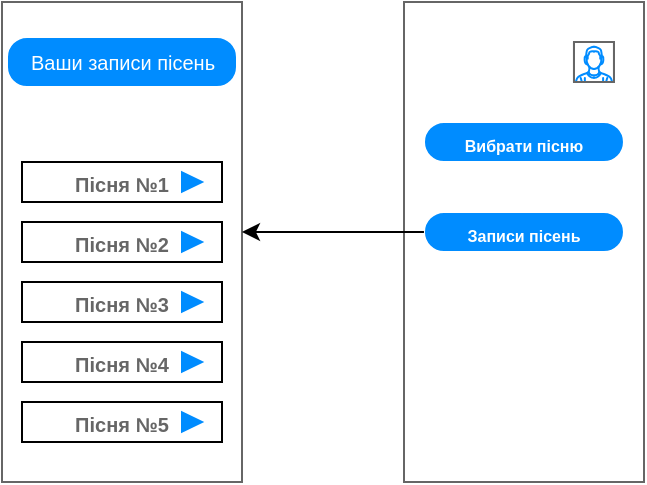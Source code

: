 <mxfile version="22.0.4" type="device">
  <diagram name="Страница — 1" id="UUIv-CyLAzV-LKLumnwl">
    <mxGraphModel dx="682" dy="434" grid="1" gridSize="10" guides="1" tooltips="1" connect="1" arrows="1" fold="1" page="1" pageScale="1" pageWidth="826" pageHeight="1169" math="0" shadow="0">
      <root>
        <mxCell id="0" />
        <mxCell id="1" parent="0" />
        <mxCell id="1ZE-qpVFjCrr7qoj35lz-1" value="" style="strokeWidth=1;shadow=0;dashed=0;align=center;html=1;shape=mxgraph.mockup.containers.rrect;rSize=0;strokeColor=#666666;" vertex="1" parent="1">
          <mxGeometry x="321" y="160" width="120" height="240" as="geometry" />
        </mxCell>
        <mxCell id="1ZE-qpVFjCrr7qoj35lz-2" value="" style="verticalLabelPosition=bottom;shadow=0;dashed=0;align=center;html=1;verticalAlign=top;strokeWidth=1;shape=mxgraph.mockup.containers.userMale;strokeColor=#666666;strokeColor2=#008cff;" vertex="1" parent="1">
          <mxGeometry x="405.99" y="180" width="20" height="20" as="geometry" />
        </mxCell>
        <mxCell id="1ZE-qpVFjCrr7qoj35lz-3" value="&lt;span style=&quot;font-size: 8px;&quot;&gt;Вибрати пісню&lt;/span&gt;" style="strokeWidth=1;shadow=0;dashed=0;align=center;html=1;shape=mxgraph.mockup.buttons.button;strokeColor=#ffffff;fontColor=#ffffff;mainText=;buttonStyle=round;fontSize=17;fontStyle=1;fillColor=#008cff;whiteSpace=wrap;" vertex="1" parent="1">
          <mxGeometry x="330.99" y="220" width="100" height="20" as="geometry" />
        </mxCell>
        <mxCell id="1ZE-qpVFjCrr7qoj35lz-4" value="&lt;span style=&quot;font-size: 8px;&quot;&gt;Записи пісень&lt;/span&gt;" style="strokeWidth=1;shadow=0;dashed=0;align=center;html=1;shape=mxgraph.mockup.buttons.button;strokeColor=#ffffff;fontColor=#ffffff;mainText=;buttonStyle=round;fontSize=17;fontStyle=1;fillColor=#008cff;whiteSpace=wrap;" vertex="1" parent="1">
          <mxGeometry x="330.99" y="265" width="100" height="20" as="geometry" />
        </mxCell>
        <mxCell id="1ZE-qpVFjCrr7qoj35lz-34" value="" style="strokeWidth=1;shadow=0;dashed=0;align=center;html=1;shape=mxgraph.mockup.containers.rrect;rSize=0;strokeColor=#666666;" vertex="1" parent="1">
          <mxGeometry x="120" y="160" width="120" height="240" as="geometry" />
        </mxCell>
        <mxCell id="1ZE-qpVFjCrr7qoj35lz-35" value="&lt;font color=&quot;#ffffff&quot;&gt;&lt;span style=&quot;font-size: 10px;&quot;&gt;Ваши записи пісень&lt;/span&gt;&lt;/font&gt;" style="strokeWidth=1;shadow=0;dashed=0;align=center;html=1;shape=mxgraph.mockup.buttons.multiButton;fillColor=#008cff;strokeColor=#FFFFFF;mainText=;subText=;" vertex="1" parent="1">
          <mxGeometry x="122.5" y="177.5" width="115" height="25" as="geometry" />
        </mxCell>
        <mxCell id="1ZE-qpVFjCrr7qoj35lz-36" value="" style="strokeWidth=1;shadow=0;dashed=0;align=center;html=1;shape=mxgraph.mockup.anchor;fontSize=16;fontColor=#ffffff;fontStyle=1;whiteSpace=wrap;" vertex="1" parent="1ZE-qpVFjCrr7qoj35lz-35">
          <mxGeometry y="4" width="115.0" height="10" as="geometry" />
        </mxCell>
        <mxCell id="1ZE-qpVFjCrr7qoj35lz-37" value="&lt;span style=&quot;font-size: 10px;&quot;&gt;Пісня №1&lt;/span&gt;" style="strokeColor=inherit;fillColor=inherit;gradientColor=inherit;strokeWidth=1;shadow=0;dashed=0;align=center;html=1;shape=mxgraph.mockup.containers.rrect;rSize=0;fontSize=17;fontColor=#666666;fontStyle=1;resizeWidth=1;whiteSpace=wrap;" vertex="1" parent="1">
          <mxGeometry x="130" y="240" width="100" height="20" as="geometry" />
        </mxCell>
        <mxCell id="1ZE-qpVFjCrr7qoj35lz-38" value="&lt;span style=&quot;font-size: 10px;&quot;&gt;Пісня №2&lt;/span&gt;" style="strokeColor=inherit;fillColor=inherit;gradientColor=inherit;strokeWidth=1;shadow=0;dashed=0;align=center;html=1;shape=mxgraph.mockup.containers.rrect;rSize=0;fontSize=17;fontColor=#666666;fontStyle=1;resizeWidth=1;whiteSpace=wrap;" vertex="1" parent="1">
          <mxGeometry x="130" y="270" width="100" height="20" as="geometry" />
        </mxCell>
        <mxCell id="1ZE-qpVFjCrr7qoj35lz-39" value="&lt;span style=&quot;font-size: 10px;&quot;&gt;Пісня №3&lt;/span&gt;" style="strokeColor=inherit;fillColor=inherit;gradientColor=inherit;strokeWidth=1;shadow=0;dashed=0;align=center;html=1;shape=mxgraph.mockup.containers.rrect;rSize=0;fontSize=17;fontColor=#666666;fontStyle=1;resizeWidth=1;whiteSpace=wrap;" vertex="1" parent="1">
          <mxGeometry x="130" y="300" width="100" height="20" as="geometry" />
        </mxCell>
        <mxCell id="1ZE-qpVFjCrr7qoj35lz-40" value="&lt;span style=&quot;font-size: 10px;&quot;&gt;Пісня №4&lt;/span&gt;" style="strokeColor=inherit;fillColor=inherit;gradientColor=inherit;strokeWidth=1;shadow=0;dashed=0;align=center;html=1;shape=mxgraph.mockup.containers.rrect;rSize=0;fontSize=17;fontColor=#666666;fontStyle=1;resizeWidth=1;whiteSpace=wrap;" vertex="1" parent="1">
          <mxGeometry x="130" y="330" width="100" height="20" as="geometry" />
        </mxCell>
        <mxCell id="1ZE-qpVFjCrr7qoj35lz-41" value="&lt;span style=&quot;font-size: 10px;&quot;&gt;Пісня №5&lt;/span&gt;" style="strokeColor=inherit;fillColor=inherit;gradientColor=inherit;strokeWidth=1;shadow=0;dashed=0;align=center;html=1;shape=mxgraph.mockup.containers.rrect;rSize=0;fontSize=17;fontColor=#666666;fontStyle=1;resizeWidth=1;whiteSpace=wrap;" vertex="1" parent="1">
          <mxGeometry x="130" y="360" width="100" height="20" as="geometry" />
        </mxCell>
        <mxCell id="1ZE-qpVFjCrr7qoj35lz-42" value="" style="html=1;shadow=0;dashed=0;align=center;verticalAlign=middle;shape=mxgraph.arrows2.arrow;dy=0.6;dx=40;notch=0;fillColor=#008CFF;strokeColor=#008CFF;" vertex="1" parent="1">
          <mxGeometry x="210" y="245.13" width="10" height="9.75" as="geometry" />
        </mxCell>
        <mxCell id="1ZE-qpVFjCrr7qoj35lz-43" value="" style="html=1;shadow=0;dashed=0;align=center;verticalAlign=middle;shape=mxgraph.arrows2.arrow;dy=0.6;dx=40;notch=0;fillColor=#008CFF;strokeColor=#008CFF;" vertex="1" parent="1">
          <mxGeometry x="210" y="275.13" width="10" height="9.75" as="geometry" />
        </mxCell>
        <mxCell id="1ZE-qpVFjCrr7qoj35lz-44" value="" style="html=1;shadow=0;dashed=0;align=center;verticalAlign=middle;shape=mxgraph.arrows2.arrow;dy=0.6;dx=40;notch=0;fillColor=#008CFF;strokeColor=#008CFF;" vertex="1" parent="1">
          <mxGeometry x="210" y="305.12" width="10" height="9.75" as="geometry" />
        </mxCell>
        <mxCell id="1ZE-qpVFjCrr7qoj35lz-45" value="" style="html=1;shadow=0;dashed=0;align=center;verticalAlign=middle;shape=mxgraph.arrows2.arrow;dy=0.6;dx=40;notch=0;fillColor=#008CFF;strokeColor=#008CFF;" vertex="1" parent="1">
          <mxGeometry x="210" y="335.12" width="10" height="9.75" as="geometry" />
        </mxCell>
        <mxCell id="1ZE-qpVFjCrr7qoj35lz-46" value="" style="html=1;shadow=0;dashed=0;align=center;verticalAlign=middle;shape=mxgraph.arrows2.arrow;dy=0.6;dx=40;notch=0;fillColor=#008CFF;strokeColor=#008CFF;" vertex="1" parent="1">
          <mxGeometry x="210" y="365.12" width="10" height="9.75" as="geometry" />
        </mxCell>
        <mxCell id="1ZE-qpVFjCrr7qoj35lz-47" value="" style="endArrow=classic;html=1;rounded=0;exitX=0.006;exitY=0.507;exitDx=0;exitDy=0;exitPerimeter=0;" edge="1" parent="1">
          <mxGeometry width="50" height="50" relative="1" as="geometry">
            <mxPoint x="330.99" y="275" as="sourcePoint" />
            <mxPoint x="239.99" y="275" as="targetPoint" />
          </mxGeometry>
        </mxCell>
      </root>
    </mxGraphModel>
  </diagram>
</mxfile>
